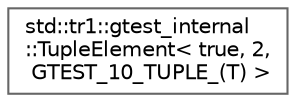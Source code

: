 digraph "Gráfico de jerarquía de clases"
{
 // LATEX_PDF_SIZE
  bgcolor="transparent";
  edge [fontname=Helvetica,fontsize=10,labelfontname=Helvetica,labelfontsize=10];
  node [fontname=Helvetica,fontsize=10,shape=box,height=0.2,width=0.4];
  rankdir="LR";
  Node0 [id="Node000000",label="std::tr1::gtest_internal\l::TupleElement\< true, 2,\l GTEST_10_TUPLE_(T) \>",height=0.2,width=0.4,color="grey40", fillcolor="white", style="filled",URL="$structstd_1_1tr1_1_1gtest__internal_1_1_tuple_element_3_01true_00_012_00_01_g_t_e_s_t__10___t_u_p_l_e___07_t_08_01_4.html",tooltip=" "];
}
